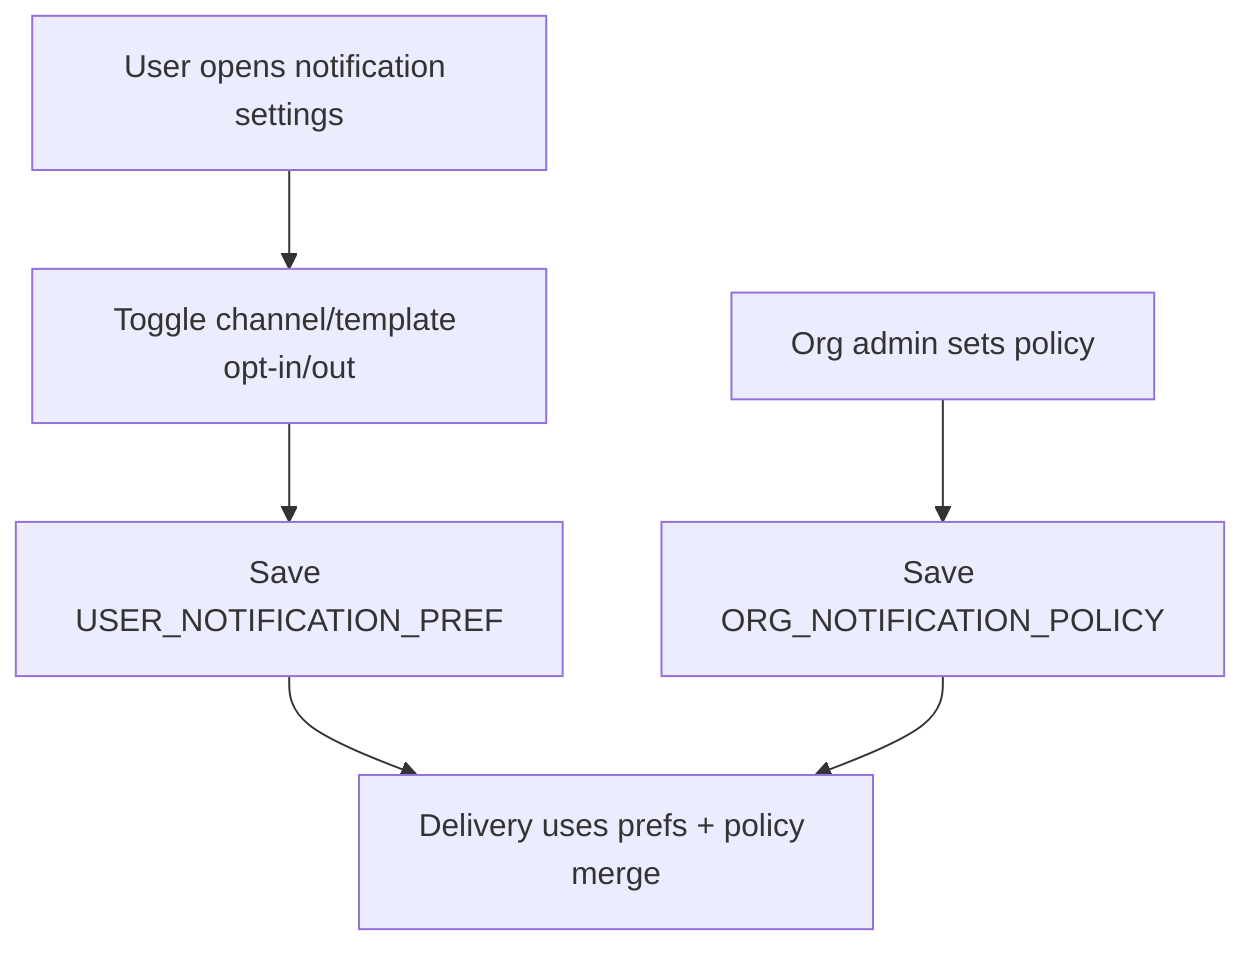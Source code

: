 flowchart TD
  A[User opens notification settings] --> B[Toggle channel/template opt-in/out]
  B --> C[Save USER_NOTIFICATION_PREF]
  D[Org admin sets policy] --> E[Save ORG_NOTIFICATION_POLICY]
  C --> F[Delivery uses prefs + policy merge]
  E --> F